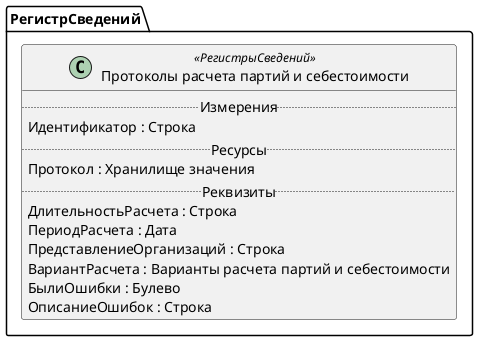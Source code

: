 ﻿@startuml ПротоколыРасчетаПартийИСебестоимости
'!include templates.wsd
'..\include templates.wsd
class РегистрСведений.ПротоколыРасчетаПартийИСебестоимости as "Протоколы расчета партий и себестоимости" <<РегистрыСведений>>
{
..Измерения..
Идентификатор : Строка
..Ресурсы..
Протокол : Хранилище значения
..Реквизиты..
ДлительностьРасчета : Строка
ПериодРасчета : Дата
ПредставлениеОрганизаций : Строка
ВариантРасчета : Варианты расчета партий и себестоимости
БылиОшибки : Булево
ОписаниеОшибок : Строка
}
@enduml
